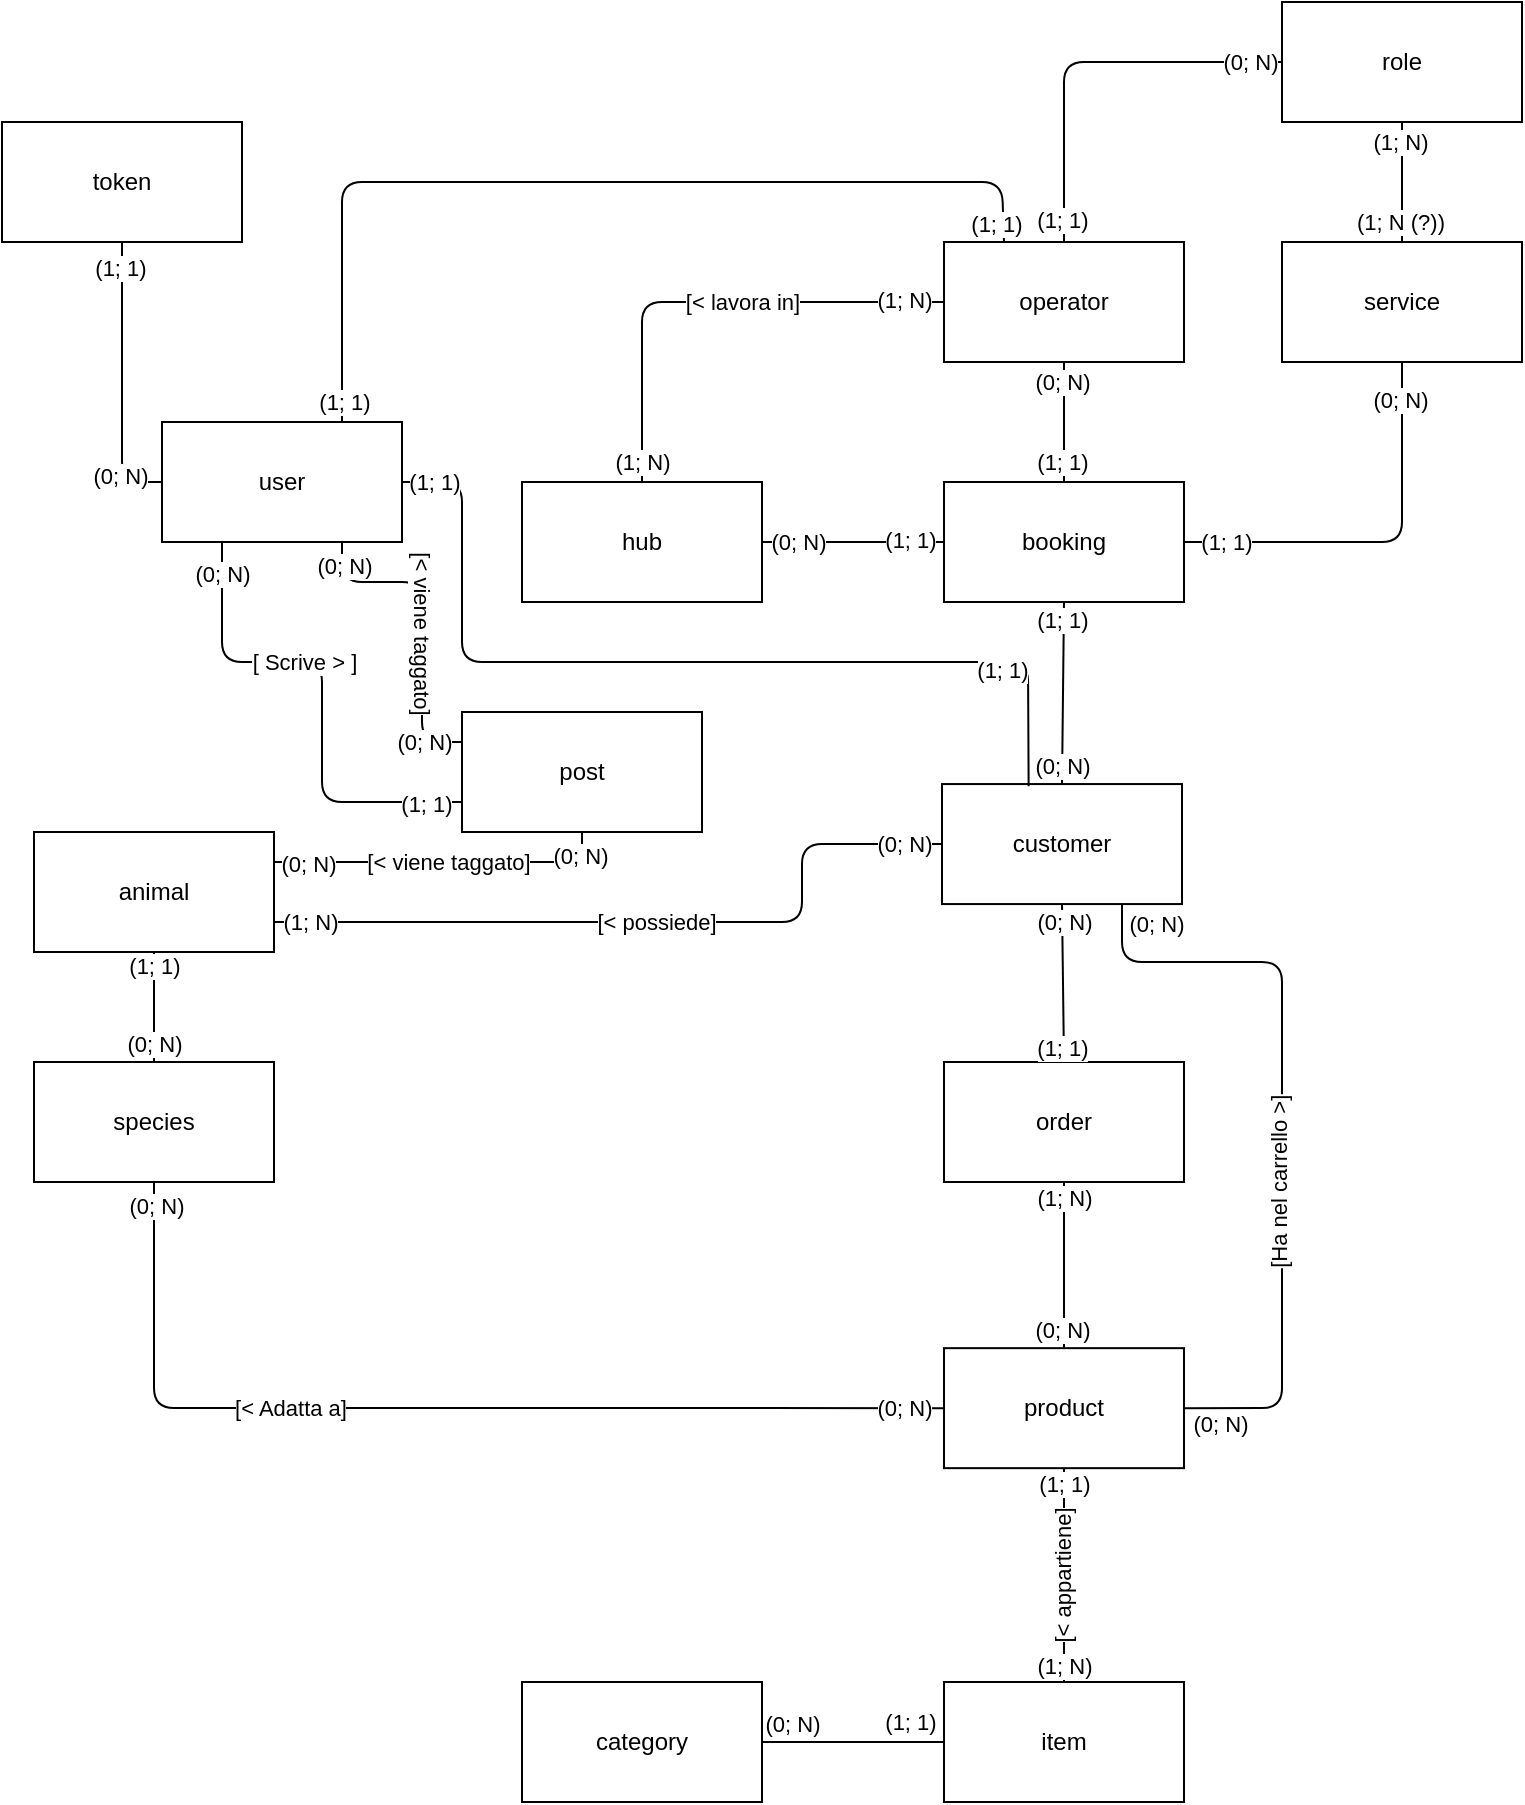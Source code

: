 <mxfile version="18.1.3" type="device"><diagram id="O505N3IfYbsR343N_0nD" name="Page-1"><mxGraphModel dx="1185" dy="662" grid="1" gridSize="10" guides="1" tooltips="1" connect="1" arrows="1" fold="1" page="1" pageScale="1" pageWidth="827" pageHeight="1169" math="0" shadow="0"><root><mxCell id="0"/><mxCell id="1" parent="0"/><mxCell id="1ZZP9NB2RKnV8mz228_E-1" value="customer" style="rounded=0;whiteSpace=wrap;html=1;" parent="1" vertex="1"><mxGeometry x="490" y="561.03" width="120" height="60" as="geometry"/></mxCell><mxCell id="1ZZP9NB2RKnV8mz228_E-3" value="token" style="rounded=0;whiteSpace=wrap;html=1;" parent="1" vertex="1"><mxGeometry x="20" y="230" width="120" height="60" as="geometry"/></mxCell><mxCell id="1ZZP9NB2RKnV8mz228_E-4" value="operator" style="rounded=0;whiteSpace=wrap;html=1;" parent="1" vertex="1"><mxGeometry x="491" y="290" width="120" height="60" as="geometry"/></mxCell><mxCell id="1ZZP9NB2RKnV8mz228_E-7" value="booking" style="rounded=0;whiteSpace=wrap;html=1;" parent="1" vertex="1"><mxGeometry x="491" y="410" width="120" height="60" as="geometry"/></mxCell><mxCell id="1ZZP9NB2RKnV8mz228_E-8" value="hub" style="rounded=0;whiteSpace=wrap;html=1;" parent="1" vertex="1"><mxGeometry x="280" y="410" width="120" height="60" as="geometry"/></mxCell><mxCell id="1ZZP9NB2RKnV8mz228_E-9" value="role" style="rounded=0;whiteSpace=wrap;html=1;" parent="1" vertex="1"><mxGeometry x="660" y="170" width="120" height="60" as="geometry"/></mxCell><mxCell id="1ZZP9NB2RKnV8mz228_E-10" value="service" style="rounded=0;whiteSpace=wrap;html=1;" parent="1" vertex="1"><mxGeometry x="660" y="290" width="120" height="60" as="geometry"/></mxCell><mxCell id="1ZZP9NB2RKnV8mz228_E-11" value="category" style="rounded=0;whiteSpace=wrap;html=1;" parent="1" vertex="1"><mxGeometry x="280" y="1010.0" width="120" height="60" as="geometry"/></mxCell><mxCell id="1ZZP9NB2RKnV8mz228_E-12" value="item" style="rounded=0;whiteSpace=wrap;html=1;" parent="1" vertex="1"><mxGeometry x="491" y="1010" width="120" height="60" as="geometry"/></mxCell><mxCell id="1ZZP9NB2RKnV8mz228_E-13" value="order" style="rounded=0;whiteSpace=wrap;html=1;" parent="1" vertex="1"><mxGeometry x="491" y="700" width="120" height="60" as="geometry"/></mxCell><mxCell id="1ZZP9NB2RKnV8mz228_E-14" value="product" style="rounded=0;whiteSpace=wrap;html=1;" parent="1" vertex="1"><mxGeometry x="491" y="843.08" width="120" height="60" as="geometry"/></mxCell><mxCell id="1ZZP9NB2RKnV8mz228_E-15" value="" style="endArrow=none;html=1;exitX=0.5;exitY=0;exitDx=0;exitDy=0;entryX=0.5;entryY=1;entryDx=0;entryDy=0;" parent="1" source="1ZZP9NB2RKnV8mz228_E-12" target="1ZZP9NB2RKnV8mz228_E-14" edge="1"><mxGeometry width="50" height="50" relative="1" as="geometry"><mxPoint x="386" y="753.08" as="sourcePoint"/><mxPoint x="436" y="703.08" as="targetPoint"/><Array as="points"/></mxGeometry></mxCell><mxCell id="1ZZP9NB2RKnV8mz228_E-23" value="(1;&amp;nbsp;N)" style="edgeLabel;html=1;align=center;verticalAlign=middle;resizable=0;points=[];" parent="1ZZP9NB2RKnV8mz228_E-15" vertex="1" connectable="0"><mxGeometry x="-0.758" y="1" relative="1" as="geometry"><mxPoint x="1" y="5.1" as="offset"/></mxGeometry></mxCell><mxCell id="1ZZP9NB2RKnV8mz228_E-24" value="(1; 1)" style="edgeLabel;html=1;align=center;verticalAlign=middle;resizable=0;points=[];" parent="1ZZP9NB2RKnV8mz228_E-15" vertex="1" connectable="0"><mxGeometry x="0.805" relative="1" as="geometry"><mxPoint y="-2.45" as="offset"/></mxGeometry></mxCell><mxCell id="1ZZP9NB2RKnV8mz228_E-31" value="[&amp;lt; appartiene]" style="edgeLabel;html=1;align=center;verticalAlign=middle;resizable=0;points=[];rotation=-90;" parent="1ZZP9NB2RKnV8mz228_E-15" vertex="1" connectable="0"><mxGeometry x="-0.013" y="1" relative="1" as="geometry"><mxPoint as="offset"/></mxGeometry></mxCell><mxCell id="1ZZP9NB2RKnV8mz228_E-25" value="" style="endArrow=none;html=1;exitX=1;exitY=0.5;exitDx=0;exitDy=0;entryX=0;entryY=0.5;entryDx=0;entryDy=0;" parent="1" source="1ZZP9NB2RKnV8mz228_E-11" target="1ZZP9NB2RKnV8mz228_E-12" edge="1"><mxGeometry width="50" height="50" relative="1" as="geometry"><mxPoint x="426" y="823.08" as="sourcePoint"/><mxPoint x="476" y="773.08" as="targetPoint"/><Array as="points"/></mxGeometry></mxCell><mxCell id="1ZZP9NB2RKnV8mz228_E-26" value="(1; 1)" style="edgeLabel;html=1;align=center;verticalAlign=middle;resizable=0;points=[];" parent="1ZZP9NB2RKnV8mz228_E-25" vertex="1" connectable="0"><mxGeometry x="-0.789" relative="1" as="geometry"><mxPoint x="64.34" y="-10" as="offset"/></mxGeometry></mxCell><mxCell id="1ZZP9NB2RKnV8mz228_E-27" value="(0; N)" style="edgeLabel;html=1;align=center;verticalAlign=middle;resizable=0;points=[];" parent="1ZZP9NB2RKnV8mz228_E-25" vertex="1" connectable="0"><mxGeometry x="-0.842" relative="1" as="geometry"><mxPoint x="8.1" y="-9" as="offset"/></mxGeometry></mxCell><mxCell id="1ZZP9NB2RKnV8mz228_E-28" value="" style="endArrow=none;html=1;exitX=0.5;exitY=1;exitDx=0;exitDy=0;entryX=0.5;entryY=0;entryDx=0;entryDy=0;" parent="1" source="1ZZP9NB2RKnV8mz228_E-13" target="1ZZP9NB2RKnV8mz228_E-14" edge="1"><mxGeometry width="50" height="50" relative="1" as="geometry"><mxPoint x="426" y="883.08" as="sourcePoint"/><mxPoint x="556" y="883.08" as="targetPoint"/></mxGeometry></mxCell><mxCell id="1ZZP9NB2RKnV8mz228_E-29" value="(1;&amp;nbsp;N)" style="edgeLabel;html=1;align=center;verticalAlign=middle;resizable=0;points=[];" parent="1ZZP9NB2RKnV8mz228_E-28" vertex="1" connectable="0"><mxGeometry x="-0.758" y="1" relative="1" as="geometry"><mxPoint x="-1" y="-2.34" as="offset"/></mxGeometry></mxCell><mxCell id="1ZZP9NB2RKnV8mz228_E-30" value="(0; N)" style="edgeLabel;html=1;align=center;verticalAlign=middle;resizable=0;points=[];" parent="1ZZP9NB2RKnV8mz228_E-28" vertex="1" connectable="0"><mxGeometry x="0.805" relative="1" as="geometry"><mxPoint x="-1" y="-1.17" as="offset"/></mxGeometry></mxCell><mxCell id="1ZZP9NB2RKnV8mz228_E-32" value="" style="endArrow=none;html=1;exitX=0.5;exitY=1;exitDx=0;exitDy=0;entryX=0.5;entryY=0;entryDx=0;entryDy=0;" parent="1" source="1ZZP9NB2RKnV8mz228_E-1" target="1ZZP9NB2RKnV8mz228_E-13" edge="1"><mxGeometry width="50" height="50" relative="1" as="geometry"><mxPoint x="616" y="721.03" as="sourcePoint"/><mxPoint x="616" y="791.03" as="targetPoint"/></mxGeometry></mxCell><mxCell id="1ZZP9NB2RKnV8mz228_E-33" value="(0;&amp;nbsp;N)" style="edgeLabel;html=1;align=center;verticalAlign=middle;resizable=0;points=[];" parent="1ZZP9NB2RKnV8mz228_E-32" vertex="1" connectable="0"><mxGeometry x="-0.758" y="1" relative="1" as="geometry"><mxPoint x="-0.12" y="-0.67" as="offset"/></mxGeometry></mxCell><mxCell id="1ZZP9NB2RKnV8mz228_E-34" value="(1; 1)" style="edgeLabel;html=1;align=center;verticalAlign=middle;resizable=0;points=[];" parent="1ZZP9NB2RKnV8mz228_E-32" vertex="1" connectable="0"><mxGeometry x="0.805" relative="1" as="geometry"><mxPoint x="-0.9" y="-0.06" as="offset"/></mxGeometry></mxCell><mxCell id="1ZZP9NB2RKnV8mz228_E-35" value="animal" style="rounded=0;whiteSpace=wrap;html=1;" parent="1" vertex="1"><mxGeometry x="36" y="585" width="120" height="60" as="geometry"/></mxCell><mxCell id="1ZZP9NB2RKnV8mz228_E-36" value="species" style="rounded=0;whiteSpace=wrap;html=1;" parent="1" vertex="1"><mxGeometry x="36" y="700" width="120" height="60" as="geometry"/></mxCell><mxCell id="1ZZP9NB2RKnV8mz228_E-37" value="" style="endArrow=none;html=1;exitX=0.5;exitY=1;exitDx=0;exitDy=0;entryX=0;entryY=0.5;entryDx=0;entryDy=0;" parent="1" source="1ZZP9NB2RKnV8mz228_E-36" target="1ZZP9NB2RKnV8mz228_E-14" edge="1"><mxGeometry width="50" height="50" relative="1" as="geometry"><mxPoint x="156" y="753.08" as="sourcePoint"/><mxPoint x="156" y="823.08" as="targetPoint"/><Array as="points"><mxPoint x="96" y="873"/></Array></mxGeometry></mxCell><mxCell id="1ZZP9NB2RKnV8mz228_E-38" value="(0;&amp;nbsp;N)" style="edgeLabel;html=1;align=center;verticalAlign=middle;resizable=0;points=[];" parent="1ZZP9NB2RKnV8mz228_E-37" vertex="1" connectable="0"><mxGeometry x="-0.758" y="1" relative="1" as="geometry"><mxPoint y="-49.65" as="offset"/></mxGeometry></mxCell><mxCell id="1ZZP9NB2RKnV8mz228_E-39" value="(0; N)" style="edgeLabel;html=1;align=center;verticalAlign=middle;resizable=0;points=[];" parent="1ZZP9NB2RKnV8mz228_E-37" vertex="1" connectable="0"><mxGeometry x="0.805" relative="1" as="geometry"><mxPoint x="29.11" y="-2.22e-16" as="offset"/></mxGeometry></mxCell><mxCell id="1ZZP9NB2RKnV8mz228_E-40" value="[&amp;lt; Adatta a]" style="edgeLabel;html=1;align=center;verticalAlign=middle;resizable=0;points=[];direction=east;portConstraintRotation=0;rotation=0;" parent="1ZZP9NB2RKnV8mz228_E-37" vertex="1" connectable="0"><mxGeometry x="-0.236" y="-1" relative="1" as="geometry"><mxPoint x="-13" y="-1" as="offset"/></mxGeometry></mxCell><mxCell id="1ZZP9NB2RKnV8mz228_E-41" value="" style="endArrow=none;html=1;exitX=0.5;exitY=1;exitDx=0;exitDy=0;entryX=0.5;entryY=0;entryDx=0;entryDy=0;" parent="1" source="1ZZP9NB2RKnV8mz228_E-35" target="1ZZP9NB2RKnV8mz228_E-36" edge="1"><mxGeometry width="50" height="50" relative="1" as="geometry"><mxPoint x="126" y="601.03" as="sourcePoint"/><mxPoint x="126" y="693.08" as="targetPoint"/></mxGeometry></mxCell><mxCell id="1ZZP9NB2RKnV8mz228_E-42" value="(1;&amp;nbsp;1)" style="edgeLabel;html=1;align=center;verticalAlign=middle;resizable=0;points=[];" parent="1ZZP9NB2RKnV8mz228_E-41" vertex="1" connectable="0"><mxGeometry x="-0.758" y="1" relative="1" as="geometry"><mxPoint x="-1" as="offset"/></mxGeometry></mxCell><mxCell id="1ZZP9NB2RKnV8mz228_E-43" value="(0; N)" style="edgeLabel;html=1;align=center;verticalAlign=middle;resizable=0;points=[];" parent="1ZZP9NB2RKnV8mz228_E-41" vertex="1" connectable="0"><mxGeometry x="0.805" relative="1" as="geometry"><mxPoint y="-3.43" as="offset"/></mxGeometry></mxCell><mxCell id="1ZZP9NB2RKnV8mz228_E-50" value="" style="endArrow=none;html=1;entryX=0.25;entryY=1;entryDx=0;entryDy=0;startArrow=none;exitX=0;exitY=0.75;exitDx=0;exitDy=0;" parent="1" source="1ZZP9NB2RKnV8mz228_E-6" target="4Iurv_4xMAwaocXtxnlx-1" edge="1"><mxGeometry width="50" height="50" relative="1" as="geometry"><mxPoint x="360" y="670" as="sourcePoint"/><mxPoint x="340" y="610" as="targetPoint"/><Array as="points"><mxPoint x="180" y="570"/><mxPoint x="180" y="500"/><mxPoint x="130" y="500"/></Array></mxGeometry></mxCell><mxCell id="1ZZP9NB2RKnV8mz228_E-52" value="(0; N)" style="edgeLabel;html=1;align=center;verticalAlign=middle;resizable=0;points=[];" parent="1ZZP9NB2RKnV8mz228_E-50" vertex="1" connectable="0"><mxGeometry x="0.805" relative="1" as="geometry"><mxPoint y="-9" as="offset"/></mxGeometry></mxCell><mxCell id="4Iurv_4xMAwaocXtxnlx-15" value="[ Scrive &amp;gt; ]" style="edgeLabel;html=1;align=center;verticalAlign=middle;resizable=0;points=[];" vertex="1" connectable="0" parent="1ZZP9NB2RKnV8mz228_E-50"><mxGeometry x="-0.053" y="2" relative="1" as="geometry"><mxPoint x="-7" y="-22" as="offset"/></mxGeometry></mxCell><mxCell id="4Iurv_4xMAwaocXtxnlx-16" value="(1; 1)" style="edgeLabel;html=1;align=center;verticalAlign=middle;resizable=0;points=[];" vertex="1" connectable="0" parent="1ZZP9NB2RKnV8mz228_E-50"><mxGeometry x="-0.633" y="1" relative="1" as="geometry"><mxPoint x="28" as="offset"/></mxGeometry></mxCell><mxCell id="1ZZP9NB2RKnV8mz228_E-57" value="" style="endArrow=none;html=1;entryX=0;entryY=0.25;entryDx=0;entryDy=0;exitX=0.75;exitY=1;exitDx=0;exitDy=0;" parent="1" source="4Iurv_4xMAwaocXtxnlx-1" target="1ZZP9NB2RKnV8mz228_E-6" edge="1"><mxGeometry width="50" height="50" relative="1" as="geometry"><mxPoint x="486" y="621.03" as="sourcePoint"/><mxPoint x="616" y="711.03" as="targetPoint"/><Array as="points"><mxPoint x="190" y="460"/><mxPoint x="230" y="460"/><mxPoint x="230" y="540"/></Array></mxGeometry></mxCell><mxCell id="1ZZP9NB2RKnV8mz228_E-58" value="(0;&amp;nbsp;N)" style="edgeLabel;html=1;align=center;verticalAlign=middle;resizable=0;points=[];" parent="1ZZP9NB2RKnV8mz228_E-57" vertex="1" connectable="0"><mxGeometry x="-0.758" y="1" relative="1" as="geometry"><mxPoint y="-8" as="offset"/></mxGeometry></mxCell><mxCell id="1ZZP9NB2RKnV8mz228_E-59" value="(0; N)" style="edgeLabel;html=1;align=center;verticalAlign=middle;resizable=0;points=[];" parent="1ZZP9NB2RKnV8mz228_E-57" vertex="1" connectable="0"><mxGeometry x="0.805" relative="1" as="geometry"><mxPoint x="-4" as="offset"/></mxGeometry></mxCell><mxCell id="1ZZP9NB2RKnV8mz228_E-61" value="[&amp;lt; viene taggato]" style="edgeLabel;html=1;align=center;verticalAlign=middle;resizable=0;points=[];rotation=90;" parent="1ZZP9NB2RKnV8mz228_E-57" vertex="1" connectable="0"><mxGeometry x="0.022" y="1" relative="1" as="geometry"><mxPoint x="-1" y="3" as="offset"/></mxGeometry></mxCell><mxCell id="1ZZP9NB2RKnV8mz228_E-62" value="" style="endArrow=none;html=1;exitX=1;exitY=0.25;exitDx=0;exitDy=0;entryX=0.5;entryY=1;entryDx=0;entryDy=0;" parent="1" source="1ZZP9NB2RKnV8mz228_E-35" target="1ZZP9NB2RKnV8mz228_E-6" edge="1"><mxGeometry width="50" height="50" relative="1" as="geometry"><mxPoint x="586" y="631.03" as="sourcePoint"/><mxPoint x="200" y="606" as="targetPoint"/><Array as="points"><mxPoint x="310" y="600"/></Array></mxGeometry></mxCell><mxCell id="1ZZP9NB2RKnV8mz228_E-63" value="(0;&amp;nbsp;N)" style="edgeLabel;html=1;align=center;verticalAlign=middle;resizable=0;points=[];" parent="1ZZP9NB2RKnV8mz228_E-62" vertex="1" connectable="0"><mxGeometry x="-0.758" y="1" relative="1" as="geometry"><mxPoint x="-3.31" y="1.98" as="offset"/></mxGeometry></mxCell><mxCell id="1ZZP9NB2RKnV8mz228_E-64" value="(0; N)" style="edgeLabel;html=1;align=center;verticalAlign=middle;resizable=0;points=[];" parent="1ZZP9NB2RKnV8mz228_E-62" vertex="1" connectable="0"><mxGeometry x="0.805" relative="1" as="geometry"><mxPoint y="-3.43" as="offset"/></mxGeometry></mxCell><mxCell id="1ZZP9NB2RKnV8mz228_E-65" value="[&amp;lt; viene taggato]" style="edgeLabel;html=1;align=center;verticalAlign=middle;resizable=0;points=[];rotation=0;" parent="1ZZP9NB2RKnV8mz228_E-62" vertex="1" connectable="0"><mxGeometry x="0.022" y="1" relative="1" as="geometry"><mxPoint y="1" as="offset"/></mxGeometry></mxCell><mxCell id="1ZZP9NB2RKnV8mz228_E-69" value="" style="endArrow=none;html=1;entryX=0.75;entryY=1;entryDx=0;entryDy=0;exitX=1;exitY=0.5;exitDx=0;exitDy=0;" parent="1" source="1ZZP9NB2RKnV8mz228_E-14" target="1ZZP9NB2RKnV8mz228_E-1" edge="1"><mxGeometry width="50" height="50" relative="1" as="geometry"><mxPoint x="751" y="730" as="sourcePoint"/><mxPoint x="801" y="680" as="targetPoint"/><Array as="points"><mxPoint x="660" y="873"/><mxPoint x="660" y="650"/><mxPoint x="580" y="650"/></Array></mxGeometry></mxCell><mxCell id="1ZZP9NB2RKnV8mz228_E-70" value="(0; N)" style="edgeLabel;html=1;align=center;verticalAlign=middle;resizable=0;points=[];" parent="1ZZP9NB2RKnV8mz228_E-69" vertex="1" connectable="0"><mxGeometry x="-0.922" relative="1" as="geometry"><mxPoint x="2.52" y="7.94" as="offset"/></mxGeometry></mxCell><mxCell id="1ZZP9NB2RKnV8mz228_E-71" value="(0; N)" style="edgeLabel;html=1;align=center;verticalAlign=middle;resizable=0;points=[];" parent="1ZZP9NB2RKnV8mz228_E-69" vertex="1" connectable="0"><mxGeometry x="0.935" y="2" relative="1" as="geometry"><mxPoint x="19" y="-3.07" as="offset"/></mxGeometry></mxCell><mxCell id="1ZZP9NB2RKnV8mz228_E-72" value="[Ha nel carrello &amp;gt;]" style="edgeLabel;html=1;align=center;verticalAlign=middle;resizable=0;points=[];rotation=-90;" parent="1ZZP9NB2RKnV8mz228_E-69" vertex="1" connectable="0"><mxGeometry x="0.042" y="2" relative="1" as="geometry"><mxPoint y="36.62" as="offset"/></mxGeometry></mxCell><mxCell id="1ZZP9NB2RKnV8mz228_E-73" value="" style="endArrow=none;html=1;entryX=0.5;entryY=1;entryDx=0;entryDy=0;exitX=0;exitY=0.5;exitDx=0;exitDy=0;" parent="1" source="4Iurv_4xMAwaocXtxnlx-1" target="1ZZP9NB2RKnV8mz228_E-3" edge="1"><mxGeometry width="50" height="50" relative="1" as="geometry"><mxPoint x="30" y="260" as="sourcePoint"/><mxPoint x="771" y="590" as="targetPoint"/><Array as="points"><mxPoint x="80" y="410"/></Array></mxGeometry></mxCell><mxCell id="1ZZP9NB2RKnV8mz228_E-74" value="(0; N)" style="edgeLabel;html=1;align=center;verticalAlign=middle;resizable=0;points=[];" parent="1ZZP9NB2RKnV8mz228_E-73" vertex="1" connectable="0"><mxGeometry x="-0.749" relative="1" as="geometry"><mxPoint x="-4" y="-3" as="offset"/></mxGeometry></mxCell><mxCell id="1ZZP9NB2RKnV8mz228_E-75" value="(1; 1)" style="edgeLabel;html=1;align=center;verticalAlign=middle;resizable=0;points=[];" parent="1ZZP9NB2RKnV8mz228_E-73" vertex="1" connectable="0"><mxGeometry x="0.819" y="1" relative="1" as="geometry"><mxPoint as="offset"/></mxGeometry></mxCell><mxCell id="1ZZP9NB2RKnV8mz228_E-76" value="" style="endArrow=none;html=1;entryX=0.5;entryY=1;entryDx=0;entryDy=0;exitX=0.5;exitY=0;exitDx=0;exitDy=0;" parent="1" source="1ZZP9NB2RKnV8mz228_E-1" target="1ZZP9NB2RKnV8mz228_E-7" edge="1"><mxGeometry width="50" height="50" relative="1" as="geometry"><mxPoint x="461" y="480" as="sourcePoint"/><mxPoint x="511" y="430" as="targetPoint"/></mxGeometry></mxCell><mxCell id="1ZZP9NB2RKnV8mz228_E-77" value="(1; 1)" style="edgeLabel;html=1;align=center;verticalAlign=middle;resizable=0;points=[];" parent="1ZZP9NB2RKnV8mz228_E-76" vertex="1" connectable="0"><mxGeometry x="0.813" y="1" relative="1" as="geometry"><mxPoint as="offset"/></mxGeometry></mxCell><mxCell id="1ZZP9NB2RKnV8mz228_E-78" value="(0; N)" style="edgeLabel;html=1;align=center;verticalAlign=middle;resizable=0;points=[];" parent="1ZZP9NB2RKnV8mz228_E-76" vertex="1" connectable="0"><mxGeometry x="-0.874" relative="1" as="geometry"><mxPoint y="-3.44" as="offset"/></mxGeometry></mxCell><mxCell id="1ZZP9NB2RKnV8mz228_E-80" value="" style="endArrow=none;html=1;entryX=0.5;entryY=1;entryDx=0;entryDy=0;exitX=1;exitY=0.5;exitDx=0;exitDy=0;" parent="1" source="1ZZP9NB2RKnV8mz228_E-7" target="1ZZP9NB2RKnV8mz228_E-10" edge="1"><mxGeometry width="50" height="50" relative="1" as="geometry"><mxPoint x="616" y="571.03" as="sourcePoint"/><mxPoint x="616" y="470" as="targetPoint"/><Array as="points"><mxPoint x="720" y="440"/></Array></mxGeometry></mxCell><mxCell id="1ZZP9NB2RKnV8mz228_E-81" value="(0; N)" style="edgeLabel;html=1;align=center;verticalAlign=middle;resizable=0;points=[];" parent="1ZZP9NB2RKnV8mz228_E-80" vertex="1" connectable="0"><mxGeometry x="0.813" y="1" relative="1" as="geometry"><mxPoint as="offset"/></mxGeometry></mxCell><mxCell id="1ZZP9NB2RKnV8mz228_E-82" value="(1; 1)" style="edgeLabel;html=1;align=center;verticalAlign=middle;resizable=0;points=[];" parent="1ZZP9NB2RKnV8mz228_E-80" vertex="1" connectable="0"><mxGeometry x="-0.874" relative="1" as="geometry"><mxPoint x="8.66" as="offset"/></mxGeometry></mxCell><mxCell id="1ZZP9NB2RKnV8mz228_E-83" value="" style="endArrow=none;html=1;entryX=0.5;entryY=1;entryDx=0;entryDy=0;exitX=0.5;exitY=0;exitDx=0;exitDy=0;" parent="1" source="1ZZP9NB2RKnV8mz228_E-7" target="1ZZP9NB2RKnV8mz228_E-4" edge="1"><mxGeometry width="50" height="50" relative="1" as="geometry"><mxPoint x="560" y="571.03" as="sourcePoint"/><mxPoint x="561" y="480" as="targetPoint"/></mxGeometry></mxCell><mxCell id="1ZZP9NB2RKnV8mz228_E-84" value="(1; 1)" style="edgeLabel;html=1;align=center;verticalAlign=middle;resizable=0;points=[];" parent="1ZZP9NB2RKnV8mz228_E-83" vertex="1" connectable="0"><mxGeometry x="0.813" y="1" relative="1" as="geometry"><mxPoint y="44.46" as="offset"/></mxGeometry></mxCell><mxCell id="1ZZP9NB2RKnV8mz228_E-85" value="(0; N)" style="edgeLabel;html=1;align=center;verticalAlign=middle;resizable=0;points=[];" parent="1ZZP9NB2RKnV8mz228_E-83" vertex="1" connectable="0"><mxGeometry x="-0.874" relative="1" as="geometry"><mxPoint x="-0.94" y="-46.55" as="offset"/></mxGeometry></mxCell><mxCell id="1ZZP9NB2RKnV8mz228_E-86" value="" style="endArrow=none;html=1;entryX=0;entryY=0.5;entryDx=0;entryDy=0;exitX=1;exitY=0.5;exitDx=0;exitDy=0;" parent="1" source="1ZZP9NB2RKnV8mz228_E-8" target="1ZZP9NB2RKnV8mz228_E-7" edge="1"><mxGeometry width="50" height="50" relative="1" as="geometry"><mxPoint x="451" y="480" as="sourcePoint"/><mxPoint x="450" y="420" as="targetPoint"/></mxGeometry></mxCell><mxCell id="1ZZP9NB2RKnV8mz228_E-87" value="(1; 1)" style="edgeLabel;html=1;align=center;verticalAlign=middle;resizable=0;points=[];" parent="1ZZP9NB2RKnV8mz228_E-86" vertex="1" connectable="0"><mxGeometry x="0.813" y="1" relative="1" as="geometry"><mxPoint x="-8.76" as="offset"/></mxGeometry></mxCell><mxCell id="1ZZP9NB2RKnV8mz228_E-88" value="(0; N)" style="edgeLabel;html=1;align=center;verticalAlign=middle;resizable=0;points=[];" parent="1ZZP9NB2RKnV8mz228_E-86" vertex="1" connectable="0"><mxGeometry x="-0.874" relative="1" as="geometry"><mxPoint x="12.48" as="offset"/></mxGeometry></mxCell><mxCell id="1ZZP9NB2RKnV8mz228_E-89" value="" style="endArrow=none;html=1;entryX=0.5;entryY=1;entryDx=0;entryDy=0;exitX=0.5;exitY=0;exitDx=0;exitDy=0;" parent="1" source="1ZZP9NB2RKnV8mz228_E-10" target="1ZZP9NB2RKnV8mz228_E-9" edge="1"><mxGeometry width="50" height="50" relative="1" as="geometry"><mxPoint x="720.5" y="300" as="sourcePoint"/><mxPoint x="719.5" y="240" as="targetPoint"/></mxGeometry></mxCell><mxCell id="1ZZP9NB2RKnV8mz228_E-90" value="(1; N (?))" style="edgeLabel;html=1;align=center;verticalAlign=middle;resizable=0;points=[];" parent="1ZZP9NB2RKnV8mz228_E-89" vertex="1" connectable="0"><mxGeometry x="0.813" y="1" relative="1" as="geometry"><mxPoint y="44.46" as="offset"/></mxGeometry></mxCell><mxCell id="1ZZP9NB2RKnV8mz228_E-91" value="(1; N)" style="edgeLabel;html=1;align=center;verticalAlign=middle;resizable=0;points=[];" parent="1ZZP9NB2RKnV8mz228_E-89" vertex="1" connectable="0"><mxGeometry x="-0.874" relative="1" as="geometry"><mxPoint x="-0.94" y="-46.55" as="offset"/></mxGeometry></mxCell><mxCell id="1ZZP9NB2RKnV8mz228_E-92" value="" style="endArrow=none;html=1;entryX=0;entryY=0.5;entryDx=0;entryDy=0;exitX=0.5;exitY=0;exitDx=0;exitDy=0;" parent="1" source="1ZZP9NB2RKnV8mz228_E-4" target="1ZZP9NB2RKnV8mz228_E-9" edge="1"><mxGeometry width="50" height="50" relative="1" as="geometry"><mxPoint x="500" y="280" as="sourcePoint"/><mxPoint x="550" y="230" as="targetPoint"/><Array as="points"><mxPoint x="551" y="200"/></Array></mxGeometry></mxCell><mxCell id="1ZZP9NB2RKnV8mz228_E-93" value="(1; 1)" style="edgeLabel;html=1;align=center;verticalAlign=middle;resizable=0;points=[];" parent="1ZZP9NB2RKnV8mz228_E-92" vertex="1" connectable="0"><mxGeometry x="-0.868" y="-1" relative="1" as="geometry"><mxPoint x="-2" y="2.1" as="offset"/></mxGeometry></mxCell><mxCell id="1ZZP9NB2RKnV8mz228_E-94" value="(0; N)" style="edgeLabel;html=1;align=center;verticalAlign=middle;resizable=0;points=[];" parent="1ZZP9NB2RKnV8mz228_E-92" vertex="1" connectable="0"><mxGeometry x="0.743" y="1" relative="1" as="geometry"><mxPoint x="8.9" y="1" as="offset"/></mxGeometry></mxCell><mxCell id="1ZZP9NB2RKnV8mz228_E-95" value="" style="endArrow=none;html=1;entryX=0;entryY=0.5;entryDx=0;entryDy=0;exitX=0.5;exitY=0;exitDx=0;exitDy=0;" parent="1" source="1ZZP9NB2RKnV8mz228_E-8" target="1ZZP9NB2RKnV8mz228_E-4" edge="1"><mxGeometry width="50" height="50" relative="1" as="geometry"><mxPoint x="350" y="370" as="sourcePoint"/><mxPoint x="400" y="320" as="targetPoint"/><Array as="points"><mxPoint x="340" y="320"/></Array></mxGeometry></mxCell><mxCell id="1ZZP9NB2RKnV8mz228_E-96" value="(1; N)" style="edgeLabel;html=1;align=center;verticalAlign=middle;resizable=0;points=[];" parent="1ZZP9NB2RKnV8mz228_E-95" vertex="1" connectable="0"><mxGeometry x="0.829" y="1" relative="1" as="geometry"><mxPoint as="offset"/></mxGeometry></mxCell><mxCell id="1ZZP9NB2RKnV8mz228_E-97" value="(1; N)" style="edgeLabel;html=1;align=center;verticalAlign=middle;resizable=0;points=[];" parent="1ZZP9NB2RKnV8mz228_E-95" vertex="1" connectable="0"><mxGeometry x="-0.919" relative="1" as="geometry"><mxPoint as="offset"/></mxGeometry></mxCell><mxCell id="1ZZP9NB2RKnV8mz228_E-98" value="[&amp;lt; lavora in]" style="edgeLabel;html=1;align=center;verticalAlign=middle;resizable=0;points=[];rotation=0;" parent="1ZZP9NB2RKnV8mz228_E-95" vertex="1" connectable="0"><mxGeometry x="-0.072" y="3" relative="1" as="geometry"><mxPoint x="28" y="3" as="offset"/></mxGeometry></mxCell><mxCell id="4Iurv_4xMAwaocXtxnlx-1" value="user" style="rounded=0;whiteSpace=wrap;html=1;" vertex="1" parent="1"><mxGeometry x="100" y="380" width="120" height="60" as="geometry"/></mxCell><mxCell id="4Iurv_4xMAwaocXtxnlx-2" value="" style="endArrow=none;html=1;entryX=0.75;entryY=0;entryDx=0;entryDy=0;exitX=0.25;exitY=0;exitDx=0;exitDy=0;" edge="1" parent="1" source="1ZZP9NB2RKnV8mz228_E-4" target="4Iurv_4xMAwaocXtxnlx-1"><mxGeometry width="50" height="50" relative="1" as="geometry"><mxPoint x="110" y="420" as="sourcePoint"/><mxPoint x="90" y="330.0" as="targetPoint"/><Array as="points"><mxPoint x="520" y="260"/><mxPoint x="190" y="260"/></Array></mxGeometry></mxCell><mxCell id="4Iurv_4xMAwaocXtxnlx-3" value="(1; 1)" style="edgeLabel;html=1;align=center;verticalAlign=middle;resizable=0;points=[];" vertex="1" connectable="0" parent="4Iurv_4xMAwaocXtxnlx-2"><mxGeometry x="-0.749" relative="1" as="geometry"><mxPoint x="27" y="21" as="offset"/></mxGeometry></mxCell><mxCell id="4Iurv_4xMAwaocXtxnlx-4" value="(1; 1)" style="edgeLabel;html=1;align=center;verticalAlign=middle;resizable=0;points=[];" vertex="1" connectable="0" parent="4Iurv_4xMAwaocXtxnlx-2"><mxGeometry x="0.819" y="1" relative="1" as="geometry"><mxPoint y="33" as="offset"/></mxGeometry></mxCell><mxCell id="4Iurv_4xMAwaocXtxnlx-5" value="" style="endArrow=none;html=1;entryX=1;entryY=0.5;entryDx=0;entryDy=0;exitX=0.361;exitY=0.019;exitDx=0;exitDy=0;exitPerimeter=0;" edge="1" parent="1" source="1ZZP9NB2RKnV8mz228_E-1" target="4Iurv_4xMAwaocXtxnlx-1"><mxGeometry width="50" height="50" relative="1" as="geometry"><mxPoint x="531" y="300.0" as="sourcePoint"/><mxPoint x="200" y="390" as="targetPoint"/><Array as="points"><mxPoint x="533" y="500"/><mxPoint x="250" y="500"/><mxPoint x="250" y="410"/></Array></mxGeometry></mxCell><mxCell id="4Iurv_4xMAwaocXtxnlx-6" value="(1; 1)" style="edgeLabel;html=1;align=center;verticalAlign=middle;resizable=0;points=[];" vertex="1" connectable="0" parent="4Iurv_4xMAwaocXtxnlx-5"><mxGeometry x="-0.749" relative="1" as="geometry"><mxPoint x="-13" as="offset"/></mxGeometry></mxCell><mxCell id="4Iurv_4xMAwaocXtxnlx-7" value="(1; 1)" style="edgeLabel;html=1;align=center;verticalAlign=middle;resizable=0;points=[];" vertex="1" connectable="0" parent="4Iurv_4xMAwaocXtxnlx-5"><mxGeometry x="0.819" y="1" relative="1" as="geometry"><mxPoint x="-13" y="-12" as="offset"/></mxGeometry></mxCell><mxCell id="1ZZP9NB2RKnV8mz228_E-6" value="post" style="rounded=0;whiteSpace=wrap;html=1;" parent="1" vertex="1"><mxGeometry x="250" y="525" width="120" height="60" as="geometry"/></mxCell><mxCell id="4Iurv_4xMAwaocXtxnlx-17" value="" style="endArrow=none;html=1;exitX=1;exitY=0.75;exitDx=0;exitDy=0;entryX=0;entryY=0.5;entryDx=0;entryDy=0;" edge="1" parent="1" source="1ZZP9NB2RKnV8mz228_E-35" target="1ZZP9NB2RKnV8mz228_E-1"><mxGeometry width="50" height="50" relative="1" as="geometry"><mxPoint x="200" y="670" as="sourcePoint"/><mxPoint x="354" y="640" as="targetPoint"/><Array as="points"><mxPoint x="420" y="630"/><mxPoint x="420" y="591"/></Array></mxGeometry></mxCell><mxCell id="4Iurv_4xMAwaocXtxnlx-18" value="(1;&amp;nbsp;N)" style="edgeLabel;html=1;align=center;verticalAlign=middle;resizable=0;points=[];" vertex="1" connectable="0" parent="4Iurv_4xMAwaocXtxnlx-17"><mxGeometry x="-0.758" y="1" relative="1" as="geometry"><mxPoint x="-27" y="1" as="offset"/></mxGeometry></mxCell><mxCell id="4Iurv_4xMAwaocXtxnlx-19" value="(0; N)" style="edgeLabel;html=1;align=center;verticalAlign=middle;resizable=0;points=[];" vertex="1" connectable="0" parent="4Iurv_4xMAwaocXtxnlx-17"><mxGeometry x="0.805" relative="1" as="geometry"><mxPoint x="17" as="offset"/></mxGeometry></mxCell><mxCell id="4Iurv_4xMAwaocXtxnlx-20" value="[&amp;lt; possiede]" style="edgeLabel;html=1;align=center;verticalAlign=middle;resizable=0;points=[];rotation=0;" vertex="1" connectable="0" parent="4Iurv_4xMAwaocXtxnlx-17"><mxGeometry x="0.022" y="1" relative="1" as="geometry"><mxPoint y="1" as="offset"/></mxGeometry></mxCell></root></mxGraphModel></diagram></mxfile>